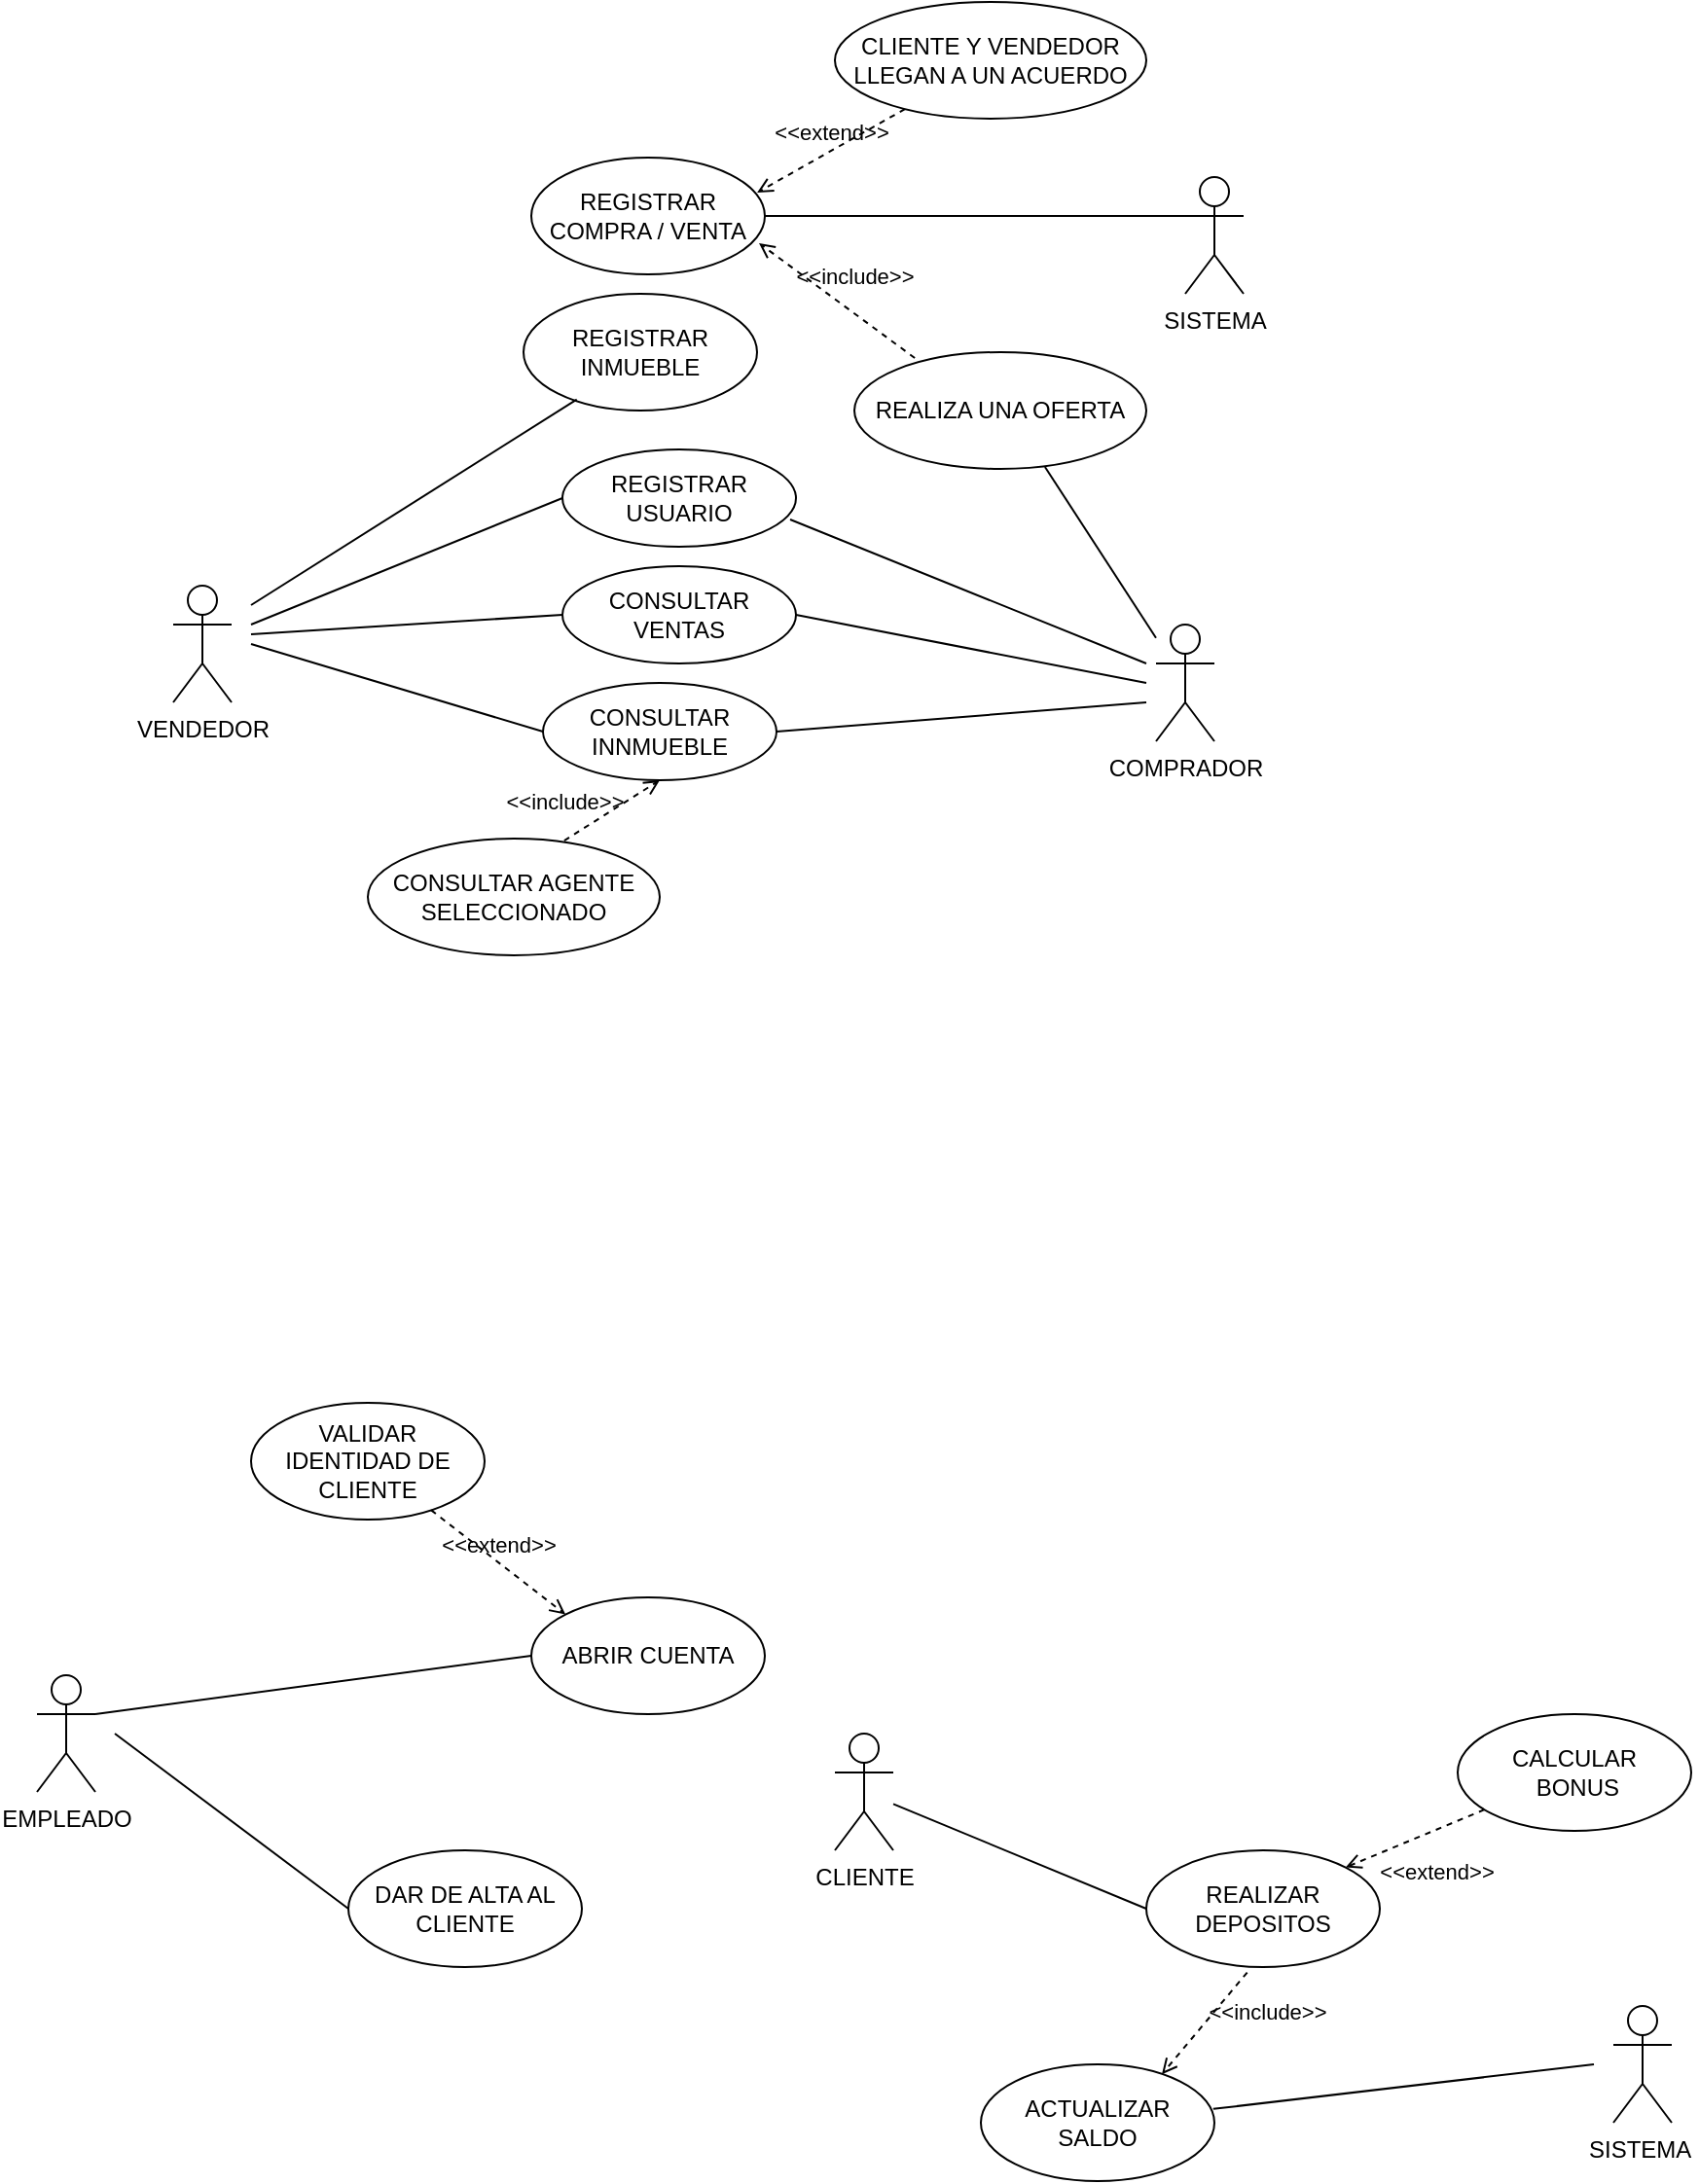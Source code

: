 <mxfile version="20.5.3" type="github">
  <diagram id="k6HM9-MAfGxd2XdQ5Wo0" name="Página-1">
    <mxGraphModel dx="1529" dy="765" grid="1" gridSize="10" guides="1" tooltips="1" connect="1" arrows="1" fold="1" page="1" pageScale="1" pageWidth="827" pageHeight="1169" math="0" shadow="0">
      <root>
        <mxCell id="0" />
        <mxCell id="1" parent="0" />
        <mxCell id="4YiFxOVjSTQpvdzxmnNl-1" value="REGISTRAR USUARIO" style="ellipse;whiteSpace=wrap;html=1;" vertex="1" parent="1">
          <mxGeometry x="-490" y="270" width="120" height="50" as="geometry" />
        </mxCell>
        <mxCell id="4YiFxOVjSTQpvdzxmnNl-2" value="REGISTRAR INMUEBLE" style="ellipse;whiteSpace=wrap;html=1;" vertex="1" parent="1">
          <mxGeometry x="-510" y="190" width="120" height="60" as="geometry" />
        </mxCell>
        <mxCell id="4YiFxOVjSTQpvdzxmnNl-3" value="CONSULTAR INNMUEBLE" style="ellipse;whiteSpace=wrap;html=1;" vertex="1" parent="1">
          <mxGeometry x="-500" y="390" width="120" height="50" as="geometry" />
        </mxCell>
        <mxCell id="4YiFxOVjSTQpvdzxmnNl-4" value="CONSULTAR VENTAS" style="ellipse;whiteSpace=wrap;html=1;" vertex="1" parent="1">
          <mxGeometry x="-490" y="330" width="120" height="50" as="geometry" />
        </mxCell>
        <mxCell id="4YiFxOVjSTQpvdzxmnNl-5" value="REGISTRAR COMPRA / VENTA" style="ellipse;whiteSpace=wrap;html=1;" vertex="1" parent="1">
          <mxGeometry x="-506" y="120" width="120" height="60" as="geometry" />
        </mxCell>
        <mxCell id="4YiFxOVjSTQpvdzxmnNl-6" value="VENDEDOR&lt;br&gt;" style="shape=umlActor;verticalLabelPosition=bottom;verticalAlign=top;html=1;outlineConnect=0;" vertex="1" parent="1">
          <mxGeometry x="-690" y="340" width="30" height="60" as="geometry" />
        </mxCell>
        <mxCell id="4YiFxOVjSTQpvdzxmnNl-7" value="COMPRADOR" style="shape=umlActor;verticalLabelPosition=bottom;verticalAlign=top;html=1;outlineConnect=0;" vertex="1" parent="1">
          <mxGeometry x="-185" y="360" width="30" height="60" as="geometry" />
        </mxCell>
        <mxCell id="4YiFxOVjSTQpvdzxmnNl-11" value="" style="endArrow=none;html=1;rounded=0;entryX=0;entryY=0.5;entryDx=0;entryDy=0;" edge="1" parent="1" target="4YiFxOVjSTQpvdzxmnNl-3">
          <mxGeometry width="50" height="50" relative="1" as="geometry">
            <mxPoint x="-650" y="370" as="sourcePoint" />
            <mxPoint x="-580" y="460" as="targetPoint" />
          </mxGeometry>
        </mxCell>
        <mxCell id="4YiFxOVjSTQpvdzxmnNl-13" value="" style="endArrow=none;html=1;rounded=0;entryX=0.228;entryY=0.905;entryDx=0;entryDy=0;entryPerimeter=0;" edge="1" parent="1" target="4YiFxOVjSTQpvdzxmnNl-2">
          <mxGeometry width="50" height="50" relative="1" as="geometry">
            <mxPoint x="-650" y="350" as="sourcePoint" />
            <mxPoint x="-570" y="300" as="targetPoint" />
          </mxGeometry>
        </mxCell>
        <mxCell id="4YiFxOVjSTQpvdzxmnNl-14" value="" style="endArrow=none;html=1;rounded=0;entryX=0.975;entryY=0.72;entryDx=0;entryDy=0;entryPerimeter=0;" edge="1" parent="1" target="4YiFxOVjSTQpvdzxmnNl-1">
          <mxGeometry width="50" height="50" relative="1" as="geometry">
            <mxPoint x="-190" y="380" as="sourcePoint" />
            <mxPoint x="-490.0" y="230" as="targetPoint" />
          </mxGeometry>
        </mxCell>
        <mxCell id="4YiFxOVjSTQpvdzxmnNl-15" value="" style="endArrow=none;html=1;rounded=0;entryX=0;entryY=0.5;entryDx=0;entryDy=0;" edge="1" parent="1" target="4YiFxOVjSTQpvdzxmnNl-1">
          <mxGeometry width="50" height="50" relative="1" as="geometry">
            <mxPoint x="-650" y="360" as="sourcePoint" />
            <mxPoint x="-490.0" y="230" as="targetPoint" />
          </mxGeometry>
        </mxCell>
        <mxCell id="4YiFxOVjSTQpvdzxmnNl-16" value="" style="endArrow=none;html=1;rounded=0;exitX=1;exitY=0.5;exitDx=0;exitDy=0;" edge="1" parent="1" source="4YiFxOVjSTQpvdzxmnNl-3">
          <mxGeometry width="50" height="50" relative="1" as="geometry">
            <mxPoint x="-350" y="480.0" as="sourcePoint" />
            <mxPoint x="-190" y="400" as="targetPoint" />
          </mxGeometry>
        </mxCell>
        <mxCell id="4YiFxOVjSTQpvdzxmnNl-18" value="" style="endArrow=none;html=1;rounded=0;entryX=1;entryY=0.5;entryDx=0;entryDy=0;" edge="1" parent="1" target="4YiFxOVjSTQpvdzxmnNl-4">
          <mxGeometry width="50" height="50" relative="1" as="geometry">
            <mxPoint x="-190" y="390" as="sourcePoint" />
            <mxPoint x="-370.0" y="320" as="targetPoint" />
          </mxGeometry>
        </mxCell>
        <mxCell id="4YiFxOVjSTQpvdzxmnNl-19" value="" style="endArrow=none;html=1;rounded=0;entryX=0;entryY=0.5;entryDx=0;entryDy=0;" edge="1" parent="1" target="4YiFxOVjSTQpvdzxmnNl-4">
          <mxGeometry width="50" height="50" relative="1" as="geometry">
            <mxPoint x="-650" y="365" as="sourcePoint" />
            <mxPoint x="-490.0" y="320" as="targetPoint" />
          </mxGeometry>
        </mxCell>
        <mxCell id="4YiFxOVjSTQpvdzxmnNl-23" value="EMPLEADO" style="shape=umlActor;verticalLabelPosition=bottom;verticalAlign=top;html=1;outlineConnect=0;" vertex="1" parent="1">
          <mxGeometry x="-760" y="900" width="30" height="60" as="geometry" />
        </mxCell>
        <mxCell id="4YiFxOVjSTQpvdzxmnNl-24" value="CLIENTE" style="shape=umlActor;verticalLabelPosition=bottom;verticalAlign=top;html=1;outlineConnect=0;" vertex="1" parent="1">
          <mxGeometry x="-350" y="930" width="30" height="60" as="geometry" />
        </mxCell>
        <mxCell id="4YiFxOVjSTQpvdzxmnNl-25" value="ABRIR CUENTA" style="ellipse;whiteSpace=wrap;html=1;" vertex="1" parent="1">
          <mxGeometry x="-506" y="860" width="120" height="60" as="geometry" />
        </mxCell>
        <mxCell id="4YiFxOVjSTQpvdzxmnNl-26" value="VALIDAR IDENTIDAD DE CLIENTE" style="ellipse;whiteSpace=wrap;html=1;" vertex="1" parent="1">
          <mxGeometry x="-650" y="760" width="120" height="60" as="geometry" />
        </mxCell>
        <mxCell id="4YiFxOVjSTQpvdzxmnNl-27" value="" style="endArrow=none;html=1;rounded=0;entryX=0;entryY=0.5;entryDx=0;entryDy=0;exitX=1;exitY=0.333;exitDx=0;exitDy=0;exitPerimeter=0;" edge="1" parent="1" source="4YiFxOVjSTQpvdzxmnNl-23" target="4YiFxOVjSTQpvdzxmnNl-25">
          <mxGeometry width="50" height="50" relative="1" as="geometry">
            <mxPoint x="-700" y="800.0" as="sourcePoint" />
            <mxPoint x="-550.0" y="920.0" as="targetPoint" />
          </mxGeometry>
        </mxCell>
        <mxCell id="4YiFxOVjSTQpvdzxmnNl-29" value="REALIZAR DEPOSITOS" style="ellipse;whiteSpace=wrap;html=1;" vertex="1" parent="1">
          <mxGeometry x="-190" y="990" width="120" height="60" as="geometry" />
        </mxCell>
        <mxCell id="4YiFxOVjSTQpvdzxmnNl-30" value="" style="endArrow=none;html=1;rounded=0;exitX=0;exitY=0.5;exitDx=0;exitDy=0;" edge="1" parent="1" source="4YiFxOVjSTQpvdzxmnNl-29" target="4YiFxOVjSTQpvdzxmnNl-24">
          <mxGeometry width="50" height="50" relative="1" as="geometry">
            <mxPoint x="-710" y="940.0" as="sourcePoint" />
            <mxPoint x="-210" y="910" as="targetPoint" />
          </mxGeometry>
        </mxCell>
        <mxCell id="4YiFxOVjSTQpvdzxmnNl-31" value="&amp;lt;&amp;lt;extend&amp;gt;&amp;gt;" style="html=1;verticalAlign=bottom;labelBackgroundColor=none;endArrow=open;endFill=0;dashed=1;rounded=0;entryX=0;entryY=0;entryDx=0;entryDy=0;" edge="1" parent="1" source="4YiFxOVjSTQpvdzxmnNl-26" target="4YiFxOVjSTQpvdzxmnNl-25">
          <mxGeometry width="160" relative="1" as="geometry">
            <mxPoint x="-600" y="880" as="sourcePoint" />
            <mxPoint x="-440" y="880" as="targetPoint" />
          </mxGeometry>
        </mxCell>
        <mxCell id="4YiFxOVjSTQpvdzxmnNl-32" value="CALCULAR&lt;br&gt;&amp;nbsp;BONUS" style="ellipse;whiteSpace=wrap;html=1;" vertex="1" parent="1">
          <mxGeometry x="-30" y="920" width="120" height="60" as="geometry" />
        </mxCell>
        <mxCell id="4YiFxOVjSTQpvdzxmnNl-33" value="&amp;lt;&amp;lt;extend&amp;gt;&amp;gt;" style="html=1;verticalAlign=bottom;labelBackgroundColor=none;endArrow=open;endFill=0;dashed=1;rounded=0;entryX=1;entryY=0;entryDx=0;entryDy=0;" edge="1" parent="1" source="4YiFxOVjSTQpvdzxmnNl-32" target="4YiFxOVjSTQpvdzxmnNl-29">
          <mxGeometry x="-0.018" y="28" width="160" relative="1" as="geometry">
            <mxPoint x="-80" y="1100" as="sourcePoint" />
            <mxPoint x="-80" y="1259" as="targetPoint" />
            <mxPoint as="offset" />
          </mxGeometry>
        </mxCell>
        <mxCell id="4YiFxOVjSTQpvdzxmnNl-35" value="DAR DE ALTA AL CLIENTE" style="ellipse;whiteSpace=wrap;html=1;" vertex="1" parent="1">
          <mxGeometry x="-600" y="990" width="120" height="60" as="geometry" />
        </mxCell>
        <mxCell id="4YiFxOVjSTQpvdzxmnNl-36" value="" style="endArrow=none;html=1;rounded=0;entryX=0;entryY=0.5;entryDx=0;entryDy=0;exitX=1;exitY=0.333;exitDx=0;exitDy=0;exitPerimeter=0;" edge="1" parent="1" target="4YiFxOVjSTQpvdzxmnNl-35">
          <mxGeometry width="50" height="50" relative="1" as="geometry">
            <mxPoint x="-720" y="930.0" as="sourcePoint" />
            <mxPoint x="-540.0" y="930.0" as="targetPoint" />
          </mxGeometry>
        </mxCell>
        <mxCell id="4YiFxOVjSTQpvdzxmnNl-39" value="ACTUALIZAR SALDO" style="ellipse;whiteSpace=wrap;html=1;" vertex="1" parent="1">
          <mxGeometry x="-275" y="1100" width="120" height="60" as="geometry" />
        </mxCell>
        <mxCell id="4YiFxOVjSTQpvdzxmnNl-41" value="&amp;lt;&amp;lt;include&amp;gt;&amp;gt;" style="html=1;verticalAlign=bottom;labelBackgroundColor=none;endArrow=open;endFill=0;dashed=1;rounded=0;exitX=0.432;exitY=1.046;exitDx=0;exitDy=0;exitPerimeter=0;entryX=0.775;entryY=0.085;entryDx=0;entryDy=0;entryPerimeter=0;" edge="1" parent="1" source="4YiFxOVjSTQpvdzxmnNl-29" target="4YiFxOVjSTQpvdzxmnNl-39">
          <mxGeometry x="-0.504" y="26" width="160" relative="1" as="geometry">
            <mxPoint x="-297.156" y="1061.002" as="sourcePoint" />
            <mxPoint x="-256.483" y="1131.154" as="targetPoint" />
            <mxPoint x="1" as="offset" />
          </mxGeometry>
        </mxCell>
        <mxCell id="4YiFxOVjSTQpvdzxmnNl-45" value="SISTEMA&amp;nbsp;" style="shape=umlActor;verticalLabelPosition=bottom;verticalAlign=top;html=1;outlineConnect=0;" vertex="1" parent="1">
          <mxGeometry x="50" y="1070" width="30" height="60" as="geometry" />
        </mxCell>
        <mxCell id="4YiFxOVjSTQpvdzxmnNl-46" value="" style="endArrow=none;html=1;rounded=0;exitX=0.995;exitY=0.382;exitDx=0;exitDy=0;exitPerimeter=0;" edge="1" parent="1" source="4YiFxOVjSTQpvdzxmnNl-39">
          <mxGeometry width="50" height="50" relative="1" as="geometry">
            <mxPoint x="-169.996" y="1158.998" as="sourcePoint" />
            <mxPoint x="40" y="1100" as="targetPoint" />
          </mxGeometry>
        </mxCell>
        <mxCell id="4YiFxOVjSTQpvdzxmnNl-52" value="SISTEMA" style="shape=umlActor;verticalLabelPosition=bottom;verticalAlign=top;html=1;outlineConnect=0;" vertex="1" parent="1">
          <mxGeometry x="-170" y="130" width="30" height="60" as="geometry" />
        </mxCell>
        <mxCell id="4YiFxOVjSTQpvdzxmnNl-53" value="" style="endArrow=none;html=1;rounded=0;entryX=0;entryY=0.333;entryDx=0;entryDy=0;entryPerimeter=0;" edge="1" parent="1" source="4YiFxOVjSTQpvdzxmnNl-5" target="4YiFxOVjSTQpvdzxmnNl-52">
          <mxGeometry width="50" height="50" relative="1" as="geometry">
            <mxPoint x="-565" y="514.41" as="sourcePoint" />
            <mxPoint x="-660.0" y="514.41" as="targetPoint" />
          </mxGeometry>
        </mxCell>
        <mxCell id="4YiFxOVjSTQpvdzxmnNl-55" value="&amp;lt;&amp;lt;include&amp;gt;&amp;gt;" style="html=1;verticalAlign=bottom;labelBackgroundColor=none;endArrow=open;endFill=0;dashed=1;rounded=0;entryX=0.5;entryY=1;entryDx=0;entryDy=0;exitX=0.673;exitY=0.017;exitDx=0;exitDy=0;exitPerimeter=0;" edge="1" parent="1" source="4YiFxOVjSTQpvdzxmnNl-65" target="4YiFxOVjSTQpvdzxmnNl-3">
          <mxGeometry x="-0.797" y="9" width="160" relative="1" as="geometry">
            <mxPoint x="-340" y="470" as="sourcePoint" />
            <mxPoint x="-366" y="650" as="targetPoint" />
            <mxPoint as="offset" />
          </mxGeometry>
        </mxCell>
        <mxCell id="4YiFxOVjSTQpvdzxmnNl-63" value="&amp;lt;&amp;lt;extend&amp;gt;&amp;gt;" style="html=1;verticalAlign=bottom;labelBackgroundColor=none;endArrow=open;endFill=0;dashed=1;rounded=0;entryX=0.967;entryY=0.3;entryDx=0;entryDy=0;entryPerimeter=0;" edge="1" parent="1" source="4YiFxOVjSTQpvdzxmnNl-70" target="4YiFxOVjSTQpvdzxmnNl-5">
          <mxGeometry width="160" relative="1" as="geometry">
            <mxPoint x="-200" y="630" as="sourcePoint" />
            <mxPoint x="-290" y="620" as="targetPoint" />
          </mxGeometry>
        </mxCell>
        <mxCell id="4YiFxOVjSTQpvdzxmnNl-65" value="CONSULTAR AGENTE SELECCIONADO" style="ellipse;whiteSpace=wrap;html=1;" vertex="1" parent="1">
          <mxGeometry x="-590" y="470" width="150" height="60" as="geometry" />
        </mxCell>
        <mxCell id="4YiFxOVjSTQpvdzxmnNl-70" value="CLIENTE Y VENDEDOR LLEGAN A UN ACUERDO" style="ellipse;whiteSpace=wrap;html=1;" vertex="1" parent="1">
          <mxGeometry x="-350" y="40" width="160" height="60" as="geometry" />
        </mxCell>
        <mxCell id="4YiFxOVjSTQpvdzxmnNl-71" value="REALIZA UNA OFERTA" style="ellipse;whiteSpace=wrap;html=1;" vertex="1" parent="1">
          <mxGeometry x="-340" y="220" width="150" height="60" as="geometry" />
        </mxCell>
        <mxCell id="4YiFxOVjSTQpvdzxmnNl-73" value="&amp;lt;&amp;lt;include&amp;gt;&amp;gt;" style="html=1;verticalAlign=bottom;labelBackgroundColor=none;endArrow=open;endFill=0;dashed=1;rounded=0;entryX=0.975;entryY=0.733;entryDx=0;entryDy=0;exitX=0.207;exitY=0.05;exitDx=0;exitDy=0;exitPerimeter=0;entryPerimeter=0;" edge="1" parent="1" source="4YiFxOVjSTQpvdzxmnNl-71" target="4YiFxOVjSTQpvdzxmnNl-5">
          <mxGeometry x="-0.104" y="-8" width="160" relative="1" as="geometry">
            <mxPoint x="-600" y="151.02" as="sourcePoint" />
            <mxPoint x="-550.95" y="120" as="targetPoint" />
            <mxPoint as="offset" />
          </mxGeometry>
        </mxCell>
        <mxCell id="4YiFxOVjSTQpvdzxmnNl-74" value="" style="endArrow=none;html=1;rounded=0;exitX=0.653;exitY=0.983;exitDx=0;exitDy=0;exitPerimeter=0;" edge="1" parent="1" source="4YiFxOVjSTQpvdzxmnNl-71" target="4YiFxOVjSTQpvdzxmnNl-7">
          <mxGeometry width="50" height="50" relative="1" as="geometry">
            <mxPoint x="-376" y="160" as="sourcePoint" />
            <mxPoint x="-160" y="160" as="targetPoint" />
          </mxGeometry>
        </mxCell>
      </root>
    </mxGraphModel>
  </diagram>
</mxfile>
